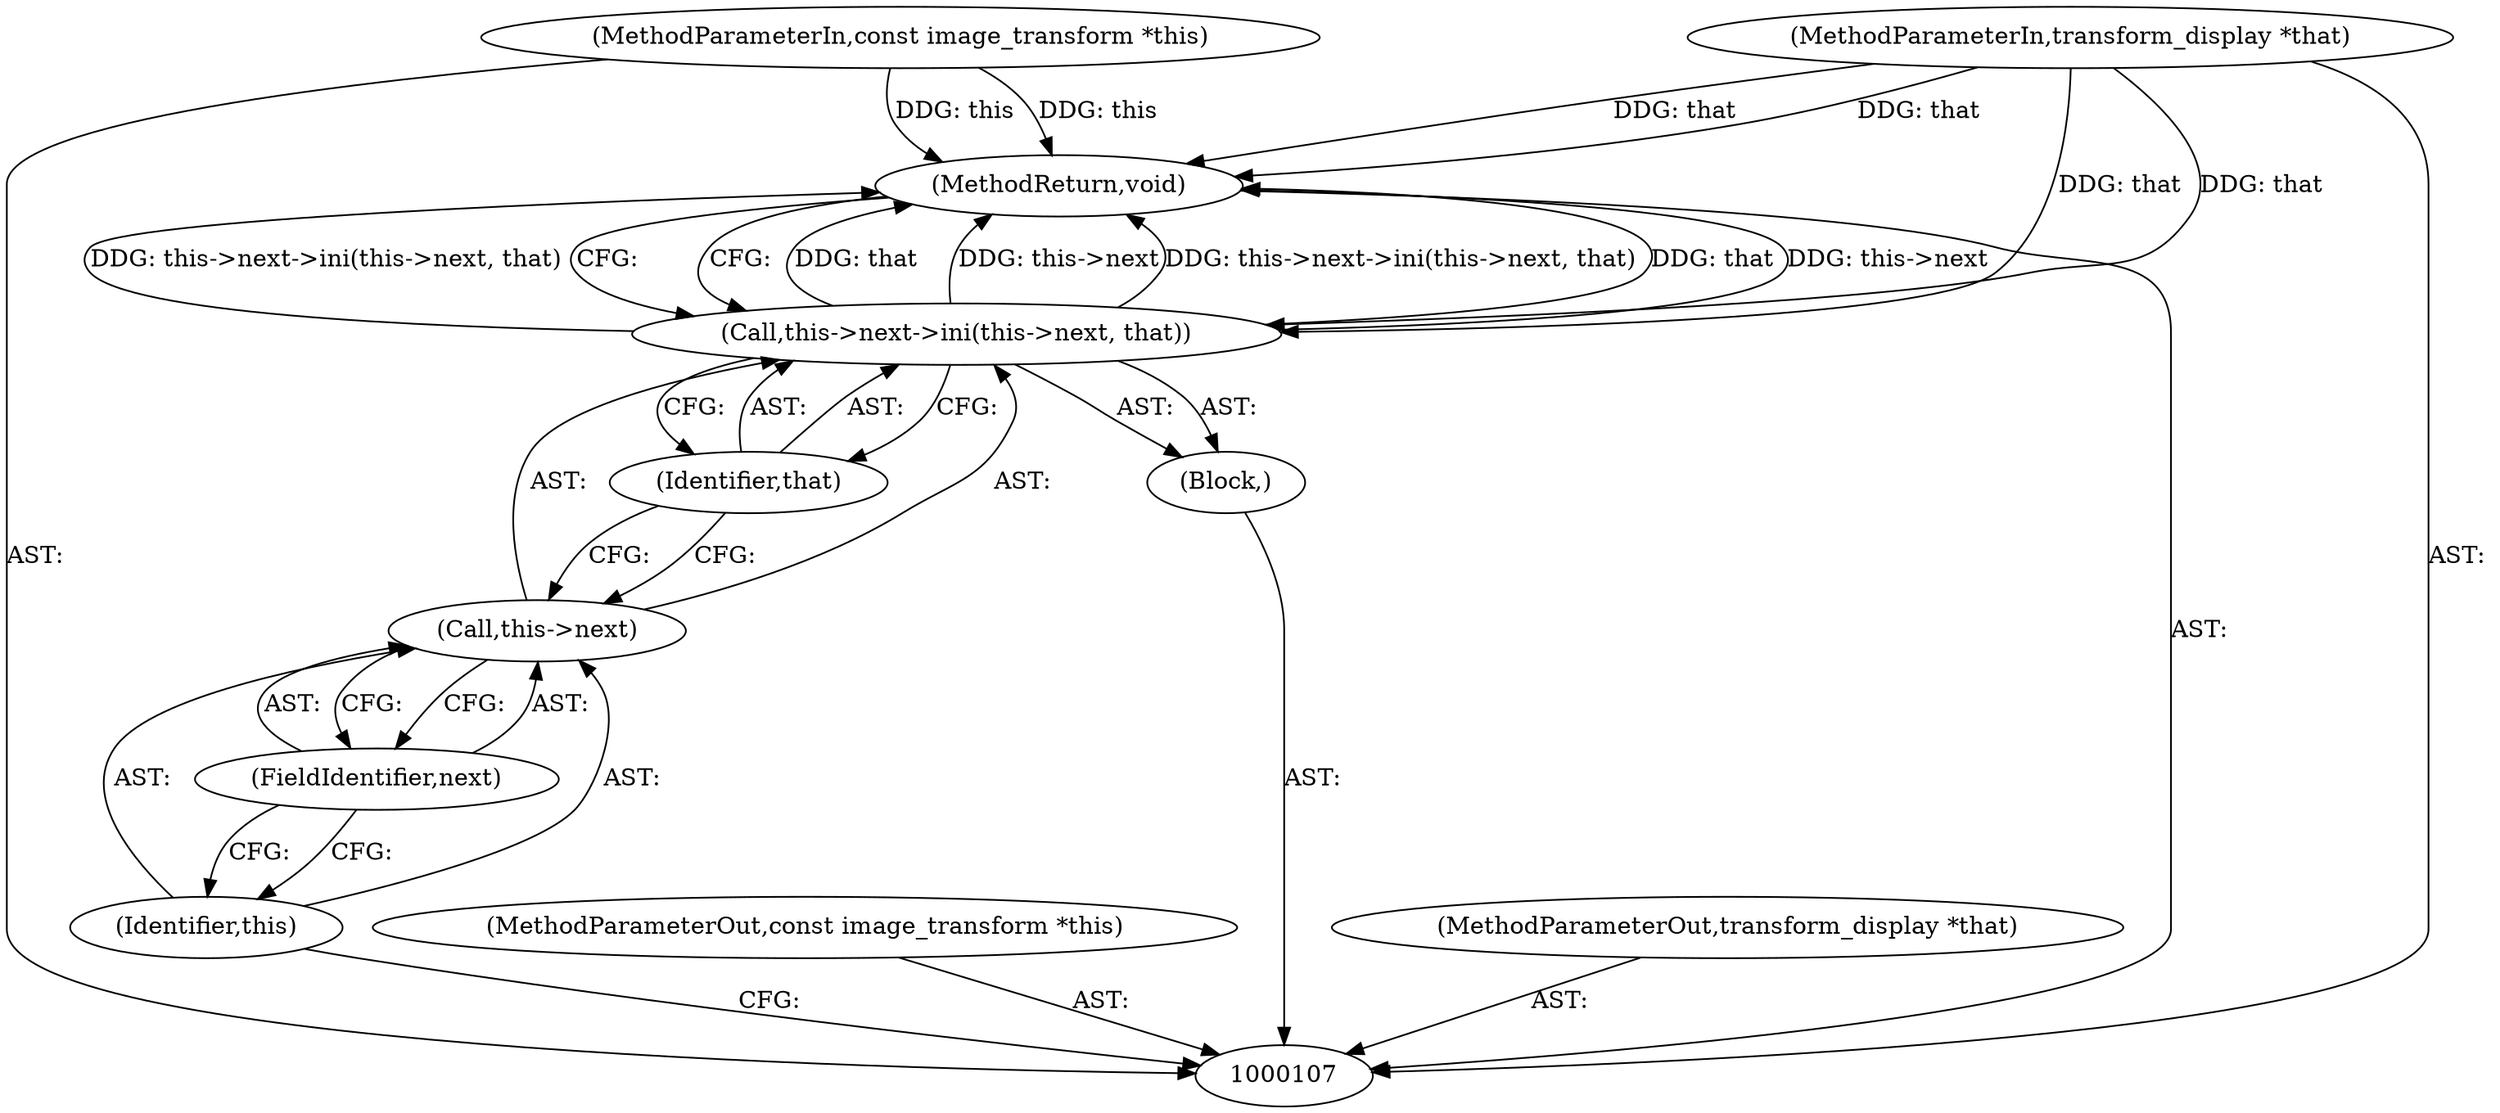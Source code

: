 digraph "0_Android_9d4853418ab2f754c2b63e091c29c5529b8b86ca_55" {
"1000116" [label="(MethodReturn,void)"];
"1000108" [label="(MethodParameterIn,const image_transform *this)"];
"1000131" [label="(MethodParameterOut,const image_transform *this)"];
"1000109" [label="(MethodParameterIn,transform_display *that)"];
"1000132" [label="(MethodParameterOut,transform_display *that)"];
"1000110" [label="(Block,)"];
"1000112" [label="(Call,this->next)"];
"1000113" [label="(Identifier,this)"];
"1000114" [label="(FieldIdentifier,next)"];
"1000115" [label="(Identifier,that)"];
"1000111" [label="(Call,this->next->ini(this->next, that))"];
"1000116" -> "1000107"  [label="AST: "];
"1000116" -> "1000111"  [label="CFG: "];
"1000108" -> "1000116"  [label="DDG: this"];
"1000111" -> "1000116"  [label="DDG: that"];
"1000111" -> "1000116"  [label="DDG: this->next"];
"1000111" -> "1000116"  [label="DDG: this->next->ini(this->next, that)"];
"1000109" -> "1000116"  [label="DDG: that"];
"1000108" -> "1000107"  [label="AST: "];
"1000108" -> "1000116"  [label="DDG: this"];
"1000131" -> "1000107"  [label="AST: "];
"1000109" -> "1000107"  [label="AST: "];
"1000109" -> "1000116"  [label="DDG: that"];
"1000109" -> "1000111"  [label="DDG: that"];
"1000132" -> "1000107"  [label="AST: "];
"1000110" -> "1000107"  [label="AST: "];
"1000111" -> "1000110"  [label="AST: "];
"1000112" -> "1000111"  [label="AST: "];
"1000112" -> "1000114"  [label="CFG: "];
"1000113" -> "1000112"  [label="AST: "];
"1000114" -> "1000112"  [label="AST: "];
"1000115" -> "1000112"  [label="CFG: "];
"1000113" -> "1000112"  [label="AST: "];
"1000113" -> "1000107"  [label="CFG: "];
"1000114" -> "1000113"  [label="CFG: "];
"1000114" -> "1000112"  [label="AST: "];
"1000114" -> "1000113"  [label="CFG: "];
"1000112" -> "1000114"  [label="CFG: "];
"1000115" -> "1000111"  [label="AST: "];
"1000115" -> "1000112"  [label="CFG: "];
"1000111" -> "1000115"  [label="CFG: "];
"1000111" -> "1000110"  [label="AST: "];
"1000111" -> "1000115"  [label="CFG: "];
"1000112" -> "1000111"  [label="AST: "];
"1000115" -> "1000111"  [label="AST: "];
"1000116" -> "1000111"  [label="CFG: "];
"1000111" -> "1000116"  [label="DDG: that"];
"1000111" -> "1000116"  [label="DDG: this->next"];
"1000111" -> "1000116"  [label="DDG: this->next->ini(this->next, that)"];
"1000109" -> "1000111"  [label="DDG: that"];
}

